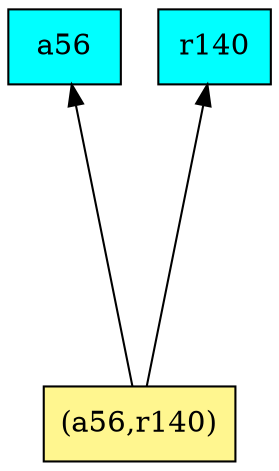 digraph G {
rankdir=BT;ranksep="2.0";
"a56" [shape=record,fillcolor=cyan,style=filled,label="{a56}"];
"(a56,r140)" [shape=record,fillcolor=khaki1,style=filled,label="{(a56,r140)}"];
"r140" [shape=record,fillcolor=cyan,style=filled,label="{r140}"];
"(a56,r140)" -> "a56"
"(a56,r140)" -> "r140"
}